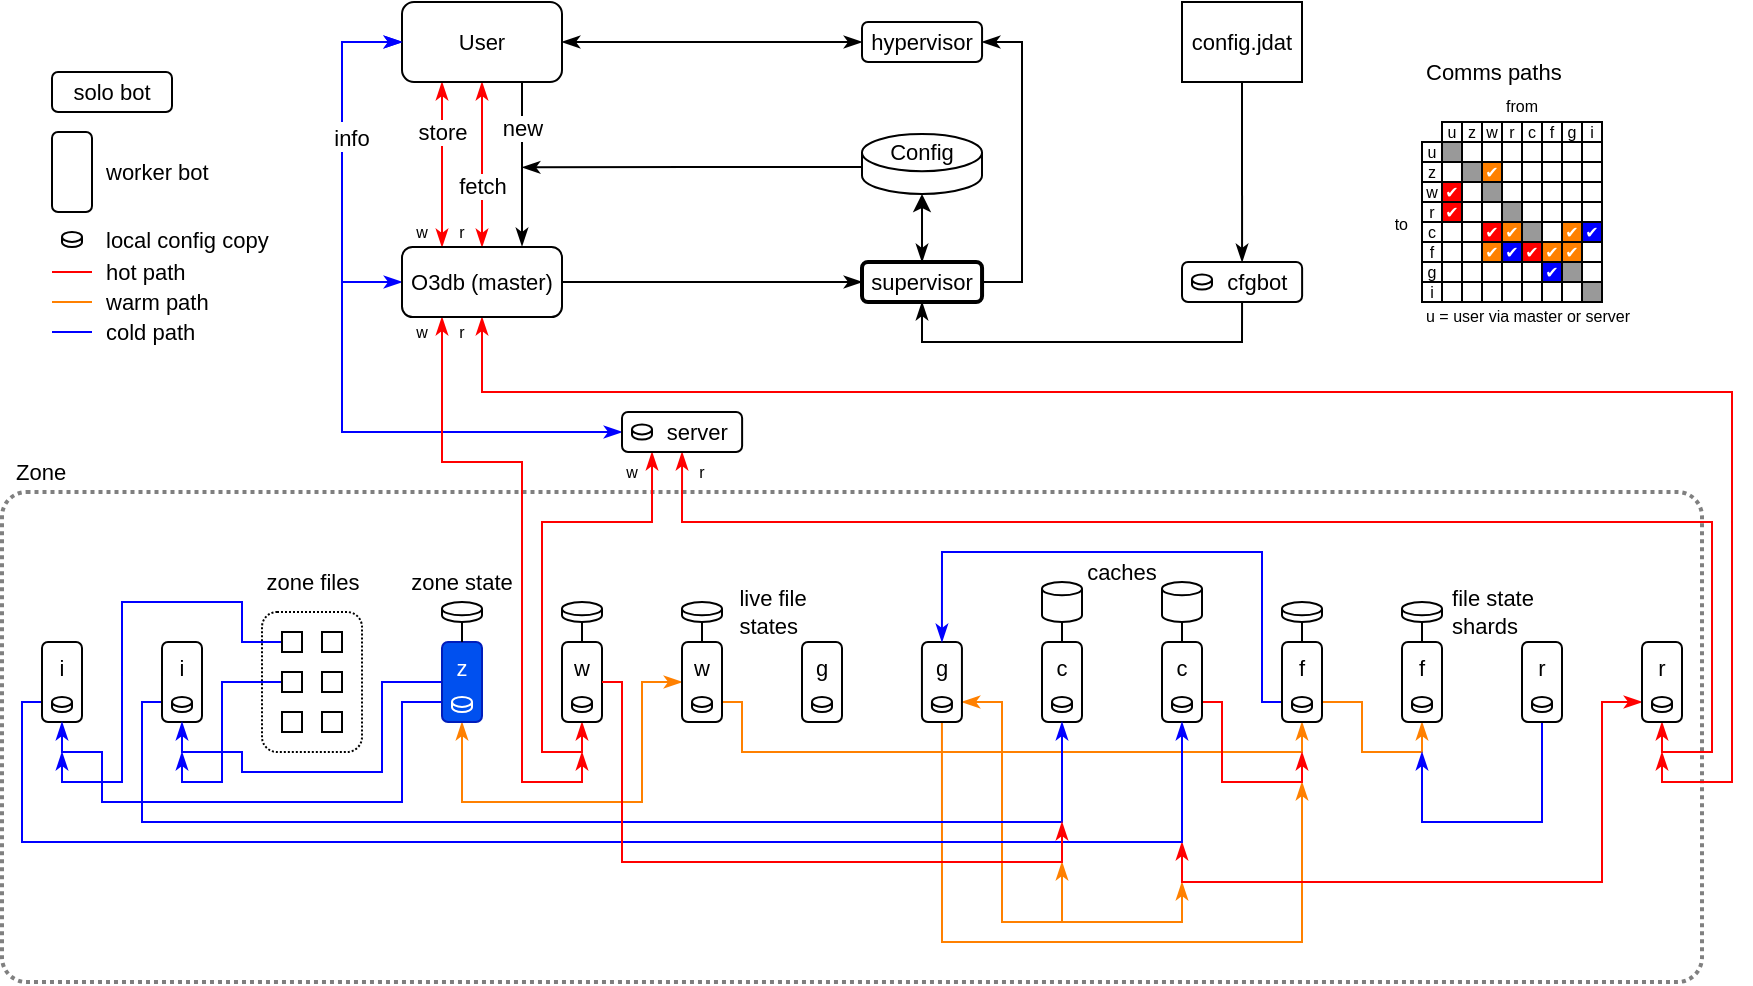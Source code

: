 <mxfile version="16.2.2" type="device"><diagram id="xYG3YpiPad4pRfIHEzZF" name="Page-1"><mxGraphModel dx="941" dy="506" grid="1" gridSize="5" guides="0" tooltips="1" connect="1" arrows="1" fold="1" page="1" pageScale="1" pageWidth="827" pageHeight="1169" math="0" shadow="0"><root><mxCell id="0"/><mxCell id="1" parent="0"/><mxCell id="kJ7oe-dfFm6ExJekkx6V-179" value="" style="rounded=1;whiteSpace=wrap;html=1;dashed=1;dashPattern=1 1;fontSize=11;strokeColor=#808080;strokeWidth=2;fillColor=none;arcSize=5;" parent="1" vertex="1"><mxGeometry x="50" y="525" width="850" height="245" as="geometry"/></mxCell><mxCell id="kJ7oe-dfFm6ExJekkx6V-112" value="" style="rounded=1;whiteSpace=wrap;html=1;fontSize=11;fillColor=none;dashed=1;dashPattern=1 1;strokeColor=#000000;" parent="1" vertex="1"><mxGeometry x="180" y="585" width="50" height="70" as="geometry"/></mxCell><mxCell id="-TolQ1WVUsDMDetgBgn5-4" style="edgeStyle=orthogonalEdgeStyle;rounded=0;orthogonalLoop=1;jettySize=auto;html=1;exitX=0.75;exitY=1;exitDx=0;exitDy=0;endArrow=classicThin;endFill=1;" parent="1" source="-TolQ1WVUsDMDetgBgn5-1" edge="1"><mxGeometry relative="1" as="geometry"><mxPoint x="310" y="402" as="targetPoint"/><Array as="points"><mxPoint x="310" y="380"/><mxPoint x="310" y="380"/></Array></mxGeometry></mxCell><mxCell id="kJ7oe-dfFm6ExJekkx6V-60" value="new" style="edgeLabel;html=1;align=center;verticalAlign=middle;resizable=0;points=[];" parent="-TolQ1WVUsDMDetgBgn5-4" vertex="1" connectable="0"><mxGeometry x="-0.658" y="1" relative="1" as="geometry"><mxPoint x="-1" y="9" as="offset"/></mxGeometry></mxCell><mxCell id="oQAho7XVw7bYnN0hcezR-1" style="edgeStyle=orthogonalEdgeStyle;rounded=0;orthogonalLoop=1;jettySize=auto;html=1;exitX=0.5;exitY=1;exitDx=0;exitDy=0;entryX=0.5;entryY=0;entryDx=0;entryDy=0;strokeWidth=1;strokeColor=#FF0000;startArrow=classicThin;startFill=1;endArrow=classicThin;endFill=1;" parent="1" source="-TolQ1WVUsDMDetgBgn5-1" target="QEHS_zwtwU3djVJaVra4-17" edge="1"><mxGeometry relative="1" as="geometry"/></mxCell><mxCell id="kJ7oe-dfFm6ExJekkx6V-59" value="fetch" style="edgeLabel;html=1;align=center;verticalAlign=middle;resizable=0;points=[];" parent="oQAho7XVw7bYnN0hcezR-1" vertex="1" connectable="0"><mxGeometry x="0.175" y="-1" relative="1" as="geometry"><mxPoint x="1" y="3" as="offset"/></mxGeometry></mxCell><mxCell id="oQAho7XVw7bYnN0hcezR-2" style="edgeStyle=orthogonalEdgeStyle;rounded=0;orthogonalLoop=1;jettySize=auto;html=1;exitX=0.25;exitY=1;exitDx=0;exitDy=0;entryX=0.25;entryY=0;entryDx=0;entryDy=0;strokeColor=#FF0000;strokeWidth=1;startArrow=classicThin;startFill=1;endArrow=classicThin;endFill=1;" parent="1" source="-TolQ1WVUsDMDetgBgn5-1" target="QEHS_zwtwU3djVJaVra4-17" edge="1"><mxGeometry relative="1" as="geometry"/></mxCell><mxCell id="kJ7oe-dfFm6ExJekkx6V-58" value="store" style="edgeLabel;html=1;align=center;verticalAlign=middle;resizable=0;points=[];" parent="oQAho7XVw7bYnN0hcezR-2" vertex="1" connectable="0"><mxGeometry x="-0.186" y="-1" relative="1" as="geometry"><mxPoint x="1" y="-9" as="offset"/></mxGeometry></mxCell><mxCell id="kJ7oe-dfFm6ExJekkx6V-140" style="edgeStyle=orthogonalEdgeStyle;rounded=0;orthogonalLoop=1;jettySize=auto;html=1;exitX=0;exitY=0.5;exitDx=0;exitDy=0;entryX=0;entryY=0.5;entryDx=0;entryDy=0;fontSize=11;startArrow=classicThin;startFill=1;endArrow=classicThin;endFill=1;strokeColor=#0000FF;strokeWidth=1;" parent="1" source="-TolQ1WVUsDMDetgBgn5-1" target="QEHS_zwtwU3djVJaVra4-17" edge="1"><mxGeometry relative="1" as="geometry"><Array as="points"><mxPoint x="220" y="300"/><mxPoint x="220" y="420"/></Array></mxGeometry></mxCell><mxCell id="-TolQ1WVUsDMDetgBgn5-1" value="&lt;font style=&quot;font-size: 11px&quot;&gt;User&lt;/font&gt;" style="rounded=1;whiteSpace=wrap;html=1;fontSize=11;" parent="1" vertex="1"><mxGeometry x="250" y="280" width="80" height="40" as="geometry"/></mxCell><mxCell id="oQAho7XVw7bYnN0hcezR-7" style="edgeStyle=orthogonalEdgeStyle;rounded=0;orthogonalLoop=1;jettySize=auto;html=1;exitX=0.5;exitY=1;exitDx=0;exitDy=0;entryX=0.5;entryY=1;entryDx=0;entryDy=0;strokeColor=#FF0000;strokeWidth=1;startArrow=classicThin;startFill=1;endArrow=classicThin;endFill=1;" parent="1" source="QEHS_zwtwU3djVJaVra4-127" target="kJ7oe-dfFm6ExJekkx6V-83" edge="1"><mxGeometry relative="1" as="geometry"><Array as="points"><mxPoint x="390" y="540"/><mxPoint x="905" y="540"/><mxPoint x="905" y="655"/><mxPoint x="880" y="655"/></Array><mxPoint x="390.03" y="515" as="sourcePoint"/></mxGeometry></mxCell><mxCell id="kJ7oe-dfFm6ExJekkx6V-138" style="edgeStyle=orthogonalEdgeStyle;rounded=0;orthogonalLoop=1;jettySize=auto;html=1;exitX=1;exitY=0.5;exitDx=0;exitDy=0;entryX=0;entryY=0.5;entryDx=0;entryDy=0;fontSize=11;startArrow=none;startFill=0;endArrow=classicThin;endFill=1;strokeColor=#000000;strokeWidth=1;" parent="1" source="QEHS_zwtwU3djVJaVra4-17" target="-TolQ1WVUsDMDetgBgn5-19" edge="1"><mxGeometry relative="1" as="geometry"/></mxCell><mxCell id="oQAho7XVw7bYnN0hcezR-5" style="edgeStyle=orthogonalEdgeStyle;rounded=0;orthogonalLoop=1;jettySize=auto;html=1;exitX=0.5;exitY=1;exitDx=0;exitDy=0;exitPerimeter=0;entryX=0.5;entryY=0;entryDx=0;entryDy=0;startArrow=classic;startFill=1;endArrow=classicThin;endFill=1;" parent="1" source="-TolQ1WVUsDMDetgBgn5-3" target="-TolQ1WVUsDMDetgBgn5-19" edge="1"><mxGeometry relative="1" as="geometry"/></mxCell><mxCell id="-TolQ1WVUsDMDetgBgn5-3" value="" style="shape=cylinder3;whiteSpace=wrap;html=1;boundedLbl=1;backgroundOutline=1;size=9.286;verticalAlign=bottom;" parent="1" vertex="1"><mxGeometry x="480" y="346" width="60" height="30" as="geometry"/></mxCell><mxCell id="QEHS_zwtwU3djVJaVra4-8" style="edgeStyle=orthogonalEdgeStyle;rounded=0;orthogonalLoop=1;jettySize=auto;html=1;exitX=1;exitY=0.5;exitDx=0;exitDy=0;entryX=1;entryY=0.5;entryDx=0;entryDy=0;startArrow=none;startFill=0;endArrow=classicThin;endFill=1;strokeColor=#000000;" parent="1" source="-TolQ1WVUsDMDetgBgn5-19" target="QEHS_zwtwU3djVJaVra4-7" edge="1"><mxGeometry relative="1" as="geometry"><Array as="points"><mxPoint x="560" y="420"/><mxPoint x="560" y="300"/></Array></mxGeometry></mxCell><mxCell id="-TolQ1WVUsDMDetgBgn5-19" value="supervisor" style="rounded=1;whiteSpace=wrap;html=1;fontSize=11;strokeWidth=2;fillColor=none;" parent="1" vertex="1"><mxGeometry x="480" y="410" width="60.03" height="20" as="geometry"/></mxCell><mxCell id="-TolQ1WVUsDMDetgBgn5-108" style="edgeStyle=orthogonalEdgeStyle;rounded=0;orthogonalLoop=1;jettySize=auto;html=1;exitX=0.5;exitY=1;exitDx=0;exitDy=0;fontSize=10;startArrow=none;startFill=0;endArrow=classicThin;endFill=1;entryX=0.5;entryY=1;entryDx=0;entryDy=0;" parent="1" source="-TolQ1WVUsDMDetgBgn5-23" target="-TolQ1WVUsDMDetgBgn5-19" edge="1"><mxGeometry relative="1" as="geometry"><Array as="points"><mxPoint x="670" y="450"/><mxPoint x="510" y="450"/></Array><mxPoint x="590" y="430" as="targetPoint"/></mxGeometry></mxCell><mxCell id="-TolQ1WVUsDMDetgBgn5-23" value="&amp;nbsp;&amp;nbsp;&amp;nbsp;&amp;nbsp; cfgbot" style="rounded=1;whiteSpace=wrap;html=1;fontSize=11;" parent="1" vertex="1"><mxGeometry x="640" y="410" width="60.06" height="20" as="geometry"/></mxCell><mxCell id="-TolQ1WVUsDMDetgBgn5-79" style="edgeStyle=orthogonalEdgeStyle;rounded=0;orthogonalLoop=1;jettySize=auto;html=1;exitX=0.5;exitY=1;exitDx=0;exitDy=0;entryX=0.5;entryY=0;entryDx=0;entryDy=0;fontSize=11;startArrow=none;startFill=0;endArrow=classicThin;endFill=1;" parent="1" source="-TolQ1WVUsDMDetgBgn5-24" target="-TolQ1WVUsDMDetgBgn5-23" edge="1"><mxGeometry relative="1" as="geometry"/></mxCell><mxCell id="-TolQ1WVUsDMDetgBgn5-24" value="&lt;font style=&quot;font-size: 11px&quot;&gt;config.jdat&lt;/font&gt;" style="rounded=0;whiteSpace=wrap;html=1;" parent="1" vertex="1"><mxGeometry x="640" y="280" width="60" height="40" as="geometry"/></mxCell><mxCell id="kJ7oe-dfFm6ExJekkx6V-64" style="edgeStyle=orthogonalEdgeStyle;rounded=0;orthogonalLoop=1;jettySize=auto;html=1;startArrow=none;startFill=0;endArrow=classicThin;endFill=1;strokeColor=#0000FF;strokeWidth=1;exitX=0;exitY=0.5;exitDx=0;exitDy=0;" parent="1" source="kJ7oe-dfFm6ExJekkx6V-100" edge="1"><mxGeometry relative="1" as="geometry"><mxPoint x="180" y="610" as="sourcePoint"/><Array as="points"><mxPoint x="170" y="600"/><mxPoint x="170" y="580"/><mxPoint x="110" y="580"/><mxPoint x="110" y="670"/><mxPoint x="80" y="670"/></Array><mxPoint x="80" y="655" as="targetPoint"/></mxGeometry></mxCell><mxCell id="QEHS_zwtwU3djVJaVra4-19" style="edgeStyle=orthogonalEdgeStyle;rounded=0;orthogonalLoop=1;jettySize=auto;html=1;exitX=0.5;exitY=1;exitDx=0;exitDy=0;entryX=0.25;entryY=1;entryDx=0;entryDy=0;fontSize=8;startArrow=classicThin;startFill=1;endArrow=classicThin;endFill=1;strokeColor=#FF0000;strokeWidth=1;" parent="1" source="-TolQ1WVUsDMDetgBgn5-29" target="QEHS_zwtwU3djVJaVra4-127" edge="1"><mxGeometry relative="1" as="geometry"><mxPoint x="375.015" y="515" as="targetPoint"/><Array as="points"><mxPoint x="340" y="655"/><mxPoint x="320" y="655"/><mxPoint x="320" y="540"/><mxPoint x="375" y="540"/></Array></mxGeometry></mxCell><mxCell id="-TolQ1WVUsDMDetgBgn5-29" value="&lt;div&gt;w&lt;/div&gt;&lt;div&gt;&lt;br&gt;&lt;/div&gt;" style="rounded=1;whiteSpace=wrap;html=1;fontSize=11;" parent="1" vertex="1"><mxGeometry x="330" y="600" width="20" height="40" as="geometry"/></mxCell><mxCell id="QEHS_zwtwU3djVJaVra4-1" style="edgeStyle=orthogonalEdgeStyle;rounded=0;orthogonalLoop=1;jettySize=auto;html=1;exitX=1;exitY=0.75;exitDx=0;exitDy=0;entryX=0.5;entryY=1;entryDx=0;entryDy=0;strokeColor=#FF8000;endArrow=classicThin;endFill=1;" parent="1" source="-TolQ1WVUsDMDetgBgn5-30" target="-TolQ1WVUsDMDetgBgn5-35" edge="1"><mxGeometry relative="1" as="geometry"><Array as="points"><mxPoint x="420" y="630"/><mxPoint x="420" y="655"/><mxPoint x="700" y="655"/></Array></mxGeometry></mxCell><mxCell id="QEHS_zwtwU3djVJaVra4-2" style="edgeStyle=orthogonalEdgeStyle;rounded=0;orthogonalLoop=1;jettySize=auto;html=1;exitX=0;exitY=0.5;exitDx=0;exitDy=0;entryX=0.5;entryY=1;entryDx=0;entryDy=0;strokeColor=#FF8000;startArrow=classicThin;startFill=1;endArrow=classicThin;endFill=1;" parent="1" source="-TolQ1WVUsDMDetgBgn5-30" target="QEHS_zwtwU3djVJaVra4-134" edge="1"><mxGeometry relative="1" as="geometry"><mxPoint x="280" y="630" as="targetPoint"/><Array as="points"><mxPoint x="370" y="620"/><mxPoint x="370" y="680"/><mxPoint x="280" y="680"/></Array></mxGeometry></mxCell><mxCell id="-TolQ1WVUsDMDetgBgn5-30" value="&lt;div&gt;w&lt;/div&gt;&lt;div&gt;&lt;br&gt;&lt;/div&gt;" style="rounded=1;whiteSpace=wrap;html=1;fontSize=11;" parent="1" vertex="1"><mxGeometry x="390" y="600" width="20" height="40" as="geometry"/></mxCell><mxCell id="UHhLzUdFJ9_HlRAzvGab-6" style="edgeStyle=orthogonalEdgeStyle;rounded=0;orthogonalLoop=1;jettySize=auto;html=1;startArrow=none;startFill=0;endArrow=classicThin;endFill=1;strokeColor=#FF8000;" edge="1" parent="1"><mxGeometry relative="1" as="geometry"><mxPoint x="640" y="720" as="targetPoint"/><mxPoint x="580" y="740" as="sourcePoint"/><Array as="points"><mxPoint x="580" y="740"/><mxPoint x="640" y="740"/></Array></mxGeometry></mxCell><mxCell id="-TolQ1WVUsDMDetgBgn5-31" value="&lt;div&gt;g&lt;/div&gt;&lt;div&gt;&lt;br&gt;&lt;/div&gt;" style="rounded=1;whiteSpace=wrap;html=1;fontSize=11;" parent="1" vertex="1"><mxGeometry x="450" y="600" width="20" height="40" as="geometry"/></mxCell><mxCell id="UHhLzUdFJ9_HlRAzvGab-4" style="edgeStyle=orthogonalEdgeStyle;rounded=0;orthogonalLoop=1;jettySize=auto;html=1;exitX=1;exitY=0.75;exitDx=0;exitDy=0;startArrow=classicThin;startFill=1;endArrow=classicThin;endFill=1;strokeColor=#FF8000;" edge="1" parent="1" source="-TolQ1WVUsDMDetgBgn5-32"><mxGeometry relative="1" as="geometry"><mxPoint x="580" y="710" as="targetPoint"/><Array as="points"><mxPoint x="550" y="630"/><mxPoint x="550" y="740"/><mxPoint x="580" y="740"/></Array></mxGeometry></mxCell><mxCell id="UHhLzUdFJ9_HlRAzvGab-8" style="edgeStyle=orthogonalEdgeStyle;rounded=0;orthogonalLoop=1;jettySize=auto;html=1;exitX=0.5;exitY=1;exitDx=0;exitDy=0;startArrow=none;startFill=0;endArrow=classicThin;endFill=1;strokeColor=#FF8000;" edge="1" parent="1" source="-TolQ1WVUsDMDetgBgn5-32"><mxGeometry relative="1" as="geometry"><mxPoint x="700" y="670" as="targetPoint"/><Array as="points"><mxPoint x="520" y="750"/><mxPoint x="700" y="750"/></Array></mxGeometry></mxCell><mxCell id="-TolQ1WVUsDMDetgBgn5-32" value="&lt;div&gt;g&lt;/div&gt;&lt;div&gt;&lt;br&gt;&lt;/div&gt;" style="rounded=1;whiteSpace=wrap;html=1;fontSize=11;" parent="1" vertex="1"><mxGeometry x="509.97" y="600" width="20" height="40" as="geometry"/></mxCell><mxCell id="kJ7oe-dfFm6ExJekkx6V-7" style="edgeStyle=orthogonalEdgeStyle;rounded=0;orthogonalLoop=1;jettySize=auto;html=1;exitX=0.5;exitY=0;exitDx=0;exitDy=0;entryX=0.5;entryY=1;entryDx=0;entryDy=0;entryPerimeter=0;startArrow=none;startFill=0;endArrow=none;endFill=0;" parent="1" source="-TolQ1WVUsDMDetgBgn5-33" target="oQAho7XVw7bYnN0hcezR-23" edge="1"><mxGeometry relative="1" as="geometry"/></mxCell><mxCell id="-TolQ1WVUsDMDetgBgn5-33" value="&lt;div&gt;c&lt;/div&gt;&lt;div&gt;&lt;br&gt;&lt;/div&gt;" style="rounded=1;whiteSpace=wrap;html=1;fontSize=11;" parent="1" vertex="1"><mxGeometry x="570" y="600" width="20" height="40" as="geometry"/></mxCell><mxCell id="QEHS_zwtwU3djVJaVra4-10" style="edgeStyle=orthogonalEdgeStyle;rounded=0;orthogonalLoop=1;jettySize=auto;html=1;exitX=1;exitY=0.75;exitDx=0;exitDy=0;startArrow=none;startFill=0;endArrow=classicThin;endFill=1;strokeColor=#FF0000;strokeWidth=1;" parent="1" source="-TolQ1WVUsDMDetgBgn5-34" edge="1"><mxGeometry relative="1" as="geometry"><mxPoint x="700" y="655" as="targetPoint"/><Array as="points"><mxPoint x="660" y="630"/><mxPoint x="660" y="670"/><mxPoint x="700" y="670"/></Array></mxGeometry></mxCell><mxCell id="-TolQ1WVUsDMDetgBgn5-34" value="&lt;div&gt;c&lt;/div&gt;&lt;div&gt;&lt;br&gt;&lt;/div&gt;" style="rounded=1;whiteSpace=wrap;html=1;fontSize=11;" parent="1" vertex="1"><mxGeometry x="630" y="600" width="20" height="40" as="geometry"/></mxCell><mxCell id="kJ7oe-dfFm6ExJekkx6V-66" style="edgeStyle=orthogonalEdgeStyle;rounded=0;orthogonalLoop=1;jettySize=auto;html=1;startArrow=classicThin;startFill=1;endArrow=classicThin;endFill=1;strokeColor=#FF0000;strokeWidth=1;exitX=0;exitY=0.75;exitDx=0;exitDy=0;" parent="1" source="kJ7oe-dfFm6ExJekkx6V-83" edge="1"><mxGeometry relative="1" as="geometry"><mxPoint x="640" y="700" as="targetPoint"/><mxPoint x="810.03" y="630" as="sourcePoint"/><Array as="points"><mxPoint x="850" y="630"/><mxPoint x="850" y="720"/><mxPoint x="640" y="720"/></Array></mxGeometry></mxCell><mxCell id="QEHS_zwtwU3djVJaVra4-5" style="edgeStyle=orthogonalEdgeStyle;rounded=0;orthogonalLoop=1;jettySize=auto;html=1;exitX=1;exitY=0.75;exitDx=0;exitDy=0;entryX=0.5;entryY=1;entryDx=0;entryDy=0;startArrow=none;startFill=0;endArrow=classicThin;endFill=1;strokeColor=#FF8000;" parent="1" source="-TolQ1WVUsDMDetgBgn5-35" target="-TolQ1WVUsDMDetgBgn5-36" edge="1"><mxGeometry relative="1" as="geometry"><Array as="points"><mxPoint x="730" y="630"/><mxPoint x="730" y="655"/><mxPoint x="760" y="655"/></Array></mxGeometry></mxCell><mxCell id="QEHS_zwtwU3djVJaVra4-11" style="edgeStyle=orthogonalEdgeStyle;rounded=0;orthogonalLoop=1;jettySize=auto;html=1;exitX=0;exitY=0.75;exitDx=0;exitDy=0;entryX=0.5;entryY=0;entryDx=0;entryDy=0;startArrow=none;startFill=0;endArrow=classicThin;endFill=1;strokeColor=#0000FF;strokeWidth=1;" parent="1" source="-TolQ1WVUsDMDetgBgn5-35" target="-TolQ1WVUsDMDetgBgn5-32" edge="1"><mxGeometry relative="1" as="geometry"><Array as="points"><mxPoint x="680" y="630"/><mxPoint x="680" y="555"/><mxPoint x="520" y="555"/></Array></mxGeometry></mxCell><mxCell id="-TolQ1WVUsDMDetgBgn5-35" value="&lt;div&gt;f&lt;/div&gt;&lt;div&gt;&lt;br&gt;&lt;/div&gt;" style="rounded=1;whiteSpace=wrap;html=1;fontSize=11;" parent="1" vertex="1"><mxGeometry x="690" y="600" width="20" height="40" as="geometry"/></mxCell><mxCell id="-TolQ1WVUsDMDetgBgn5-36" value="&lt;div&gt;f&lt;/div&gt;&lt;div&gt;&lt;br&gt;&lt;/div&gt;" style="rounded=1;whiteSpace=wrap;html=1;fontSize=11;" parent="1" vertex="1"><mxGeometry x="750" y="600" width="20" height="40" as="geometry"/></mxCell><mxCell id="kJ7oe-dfFm6ExJekkx6V-65" style="edgeStyle=orthogonalEdgeStyle;rounded=0;orthogonalLoop=1;jettySize=auto;html=1;exitX=0;exitY=0.75;exitDx=0;exitDy=0;startArrow=none;startFill=0;endArrow=classicThin;endFill=1;strokeColor=#0000FF;strokeWidth=1;entryX=0.5;entryY=1;entryDx=0;entryDy=0;" parent="1" source="-TolQ1WVUsDMDetgBgn5-64" target="-TolQ1WVUsDMDetgBgn5-34" edge="1"><mxGeometry relative="1" as="geometry"><mxPoint x="580" y="660" as="targetPoint"/><Array as="points"><mxPoint x="60" y="630"/><mxPoint x="60" y="700"/><mxPoint x="640" y="700"/></Array></mxGeometry></mxCell><mxCell id="-TolQ1WVUsDMDetgBgn5-64" value="&lt;div&gt;i&lt;/div&gt;&lt;div&gt;&lt;br&gt;&lt;/div&gt;" style="rounded=1;whiteSpace=wrap;html=1;fontSize=11;" parent="1" vertex="1"><mxGeometry x="70" y="600" width="20" height="40" as="geometry"/></mxCell><mxCell id="-TolQ1WVUsDMDetgBgn5-72" style="edgeStyle=orthogonalEdgeStyle;rounded=0;orthogonalLoop=1;jettySize=auto;html=1;fontSize=11;startArrow=classicThin;startFill=1;endArrow=none;endFill=0;strokeColor=#0000FF;entryX=0;entryY=0.5;entryDx=0;entryDy=0;" parent="1" target="kJ7oe-dfFm6ExJekkx6V-103" edge="1"><mxGeometry relative="1" as="geometry"><mxPoint x="180" y="630" as="targetPoint"/><Array as="points"><mxPoint x="140" y="670"/><mxPoint x="160" y="670"/><mxPoint x="160" y="620"/></Array><mxPoint x="140" y="655" as="sourcePoint"/></mxGeometry></mxCell><mxCell id="-TolQ1WVUsDMDetgBgn5-73" style="edgeStyle=orthogonalEdgeStyle;rounded=0;orthogonalLoop=1;jettySize=auto;html=1;exitX=0;exitY=0.75;exitDx=0;exitDy=0;fontSize=11;startArrow=none;startFill=0;endArrow=classicThin;endFill=1;strokeColor=#0000FF;entryX=0.5;entryY=1;entryDx=0;entryDy=0;" parent="1" source="-TolQ1WVUsDMDetgBgn5-65" target="-TolQ1WVUsDMDetgBgn5-33" edge="1"><mxGeometry relative="1" as="geometry"><Array as="points"><mxPoint x="120" y="630"/><mxPoint x="120" y="690"/><mxPoint x="580" y="690"/></Array><mxPoint x="540" y="660" as="targetPoint"/></mxGeometry></mxCell><mxCell id="-TolQ1WVUsDMDetgBgn5-65" value="&lt;div&gt;i&lt;/div&gt;&lt;div&gt;&lt;br&gt;&lt;/div&gt;" style="rounded=1;whiteSpace=wrap;html=1;fontSize=11;" parent="1" vertex="1"><mxGeometry x="130" y="600" width="20" height="40" as="geometry"/></mxCell><mxCell id="-TolQ1WVUsDMDetgBgn5-74" value="&lt;div&gt;zone files&lt;br&gt;&lt;/div&gt;" style="text;html=1;align=center;verticalAlign=middle;resizable=0;points=[];autosize=1;strokeColor=none;fillColor=none;fontSize=11;" parent="1" vertex="1"><mxGeometry x="175" y="560" width="60" height="20" as="geometry"/></mxCell><mxCell id="-TolQ1WVUsDMDetgBgn5-80" value="" style="shape=image;html=1;verticalAlign=top;verticalLabelPosition=bottom;labelBackgroundColor=#ffffff;imageAspect=0;aspect=fixed;image=https://cdn1.iconfinder.com/data/icons/hawcons/32/699369-icon-22-eye-128.png;fontSize=11;" parent="1" vertex="1"><mxGeometry x="672" y="360" width="28" height="28" as="geometry"/></mxCell><mxCell id="oQAho7XVw7bYnN0hcezR-23" value="" style="shape=cylinder3;whiteSpace=wrap;html=1;boundedLbl=1;backgroundOutline=1;size=3.333;fillColor=none;" parent="1" vertex="1"><mxGeometry x="570" y="570" width="20" height="20" as="geometry"/></mxCell><mxCell id="kJ7oe-dfFm6ExJekkx6V-9" style="edgeStyle=orthogonalEdgeStyle;rounded=0;orthogonalLoop=1;jettySize=auto;html=1;exitX=0.5;exitY=1;exitDx=0;exitDy=0;exitPerimeter=0;entryX=0.5;entryY=0;entryDx=0;entryDy=0;startArrow=none;startFill=0;endArrow=none;endFill=0;" parent="1" source="oQAho7XVw7bYnN0hcezR-24" target="-TolQ1WVUsDMDetgBgn5-34" edge="1"><mxGeometry relative="1" as="geometry"/></mxCell><mxCell id="oQAho7XVw7bYnN0hcezR-24" value="" style="shape=cylinder3;whiteSpace=wrap;html=1;boundedLbl=1;backgroundOutline=1;size=3.333;fillColor=none;" parent="1" vertex="1"><mxGeometry x="630" y="570" width="20" height="20" as="geometry"/></mxCell><mxCell id="kJ7oe-dfFm6ExJekkx6V-62" style="edgeStyle=orthogonalEdgeStyle;rounded=0;orthogonalLoop=1;jettySize=auto;html=1;exitX=1;exitY=0.5;exitDx=0;exitDy=0;startArrow=none;startFill=0;endArrow=classicThin;endFill=1;strokeColor=#FF0000;strokeWidth=1;" parent="1" source="-TolQ1WVUsDMDetgBgn5-29" edge="1"><mxGeometry relative="1" as="geometry"><mxPoint x="580" y="690" as="targetPoint"/><Array as="points"><mxPoint x="360" y="620"/><mxPoint x="360" y="710"/><mxPoint x="580" y="710"/></Array></mxGeometry></mxCell><mxCell id="kJ7oe-dfFm6ExJekkx6V-76" value="&lt;div&gt;file state&lt;/div&gt;&lt;div align=&quot;left&quot;&gt;shards&lt;/div&gt;" style="text;html=1;align=center;verticalAlign=middle;resizable=0;points=[];autosize=1;strokeColor=none;fillColor=none;fontSize=11;" parent="1" vertex="1"><mxGeometry x="765" y="570" width="60" height="30" as="geometry"/></mxCell><mxCell id="kJ7oe-dfFm6ExJekkx6V-79" value="caches" style="text;html=1;strokeColor=none;fillColor=default;align=center;verticalAlign=middle;whiteSpace=wrap;rounded=0;fontSize=11;" parent="1" vertex="1"><mxGeometry x="590" y="560" width="40" height="10" as="geometry"/></mxCell><mxCell id="kJ7oe-dfFm6ExJekkx6V-81" value="&lt;div&gt;zone state&lt;br&gt;&lt;/div&gt;" style="text;html=1;strokeColor=none;fillColor=none;align=center;verticalAlign=middle;whiteSpace=wrap;rounded=0;fontSize=11;" parent="1" vertex="1"><mxGeometry x="250" y="557.5" width="60" height="25" as="geometry"/></mxCell><mxCell id="AZfpgSbbfjyyc516u7RX-2" style="edgeStyle=orthogonalEdgeStyle;rounded=0;orthogonalLoop=1;jettySize=auto;html=1;exitX=0.5;exitY=1;exitDx=0;exitDy=0;endArrow=classicThin;endFill=1;strokeColor=#0000FF;" parent="1" source="kJ7oe-dfFm6ExJekkx6V-82" edge="1"><mxGeometry relative="1" as="geometry"><mxPoint x="760" y="655" as="targetPoint"/><Array as="points"><mxPoint x="820" y="690"/><mxPoint x="760" y="690"/></Array></mxGeometry></mxCell><mxCell id="kJ7oe-dfFm6ExJekkx6V-82" value="&lt;div&gt;r&lt;/div&gt;&lt;div&gt;&lt;br&gt;&lt;/div&gt;" style="rounded=1;whiteSpace=wrap;html=1;fontSize=11;" parent="1" vertex="1"><mxGeometry x="810" y="600" width="20" height="40" as="geometry"/></mxCell><mxCell id="kJ7oe-dfFm6ExJekkx6V-83" value="&lt;div&gt;r&lt;/div&gt;&lt;div&gt;&lt;br&gt;&lt;/div&gt;" style="rounded=1;whiteSpace=wrap;html=1;fontSize=11;" parent="1" vertex="1"><mxGeometry x="870" y="600" width="20" height="40" as="geometry"/></mxCell><mxCell id="kJ7oe-dfFm6ExJekkx6V-99" style="edgeStyle=orthogonalEdgeStyle;rounded=0;orthogonalLoop=1;jettySize=auto;html=1;exitX=0.5;exitY=1;exitDx=0;exitDy=0;exitPerimeter=0;entryX=0.5;entryY=0;entryDx=0;entryDy=0;fontSize=11;startArrow=none;startFill=0;endArrow=none;endFill=0;strokeColor=#000000;strokeWidth=1;" parent="1" source="kJ7oe-dfFm6ExJekkx6V-84" target="-TolQ1WVUsDMDetgBgn5-35" edge="1"><mxGeometry relative="1" as="geometry"/></mxCell><mxCell id="kJ7oe-dfFm6ExJekkx6V-84" value="" style="shape=cylinder3;whiteSpace=wrap;html=1;boundedLbl=1;backgroundOutline=1;size=3.333;fillColor=none;" parent="1" vertex="1"><mxGeometry x="690" y="580" width="20" height="10" as="geometry"/></mxCell><mxCell id="kJ7oe-dfFm6ExJekkx6V-98" style="edgeStyle=orthogonalEdgeStyle;rounded=0;orthogonalLoop=1;jettySize=auto;html=1;exitX=0.5;exitY=1;exitDx=0;exitDy=0;exitPerimeter=0;entryX=0.5;entryY=0;entryDx=0;entryDy=0;fontSize=11;startArrow=none;startFill=0;endArrow=none;endFill=0;strokeColor=#000000;strokeWidth=1;" parent="1" source="kJ7oe-dfFm6ExJekkx6V-85" target="-TolQ1WVUsDMDetgBgn5-36" edge="1"><mxGeometry relative="1" as="geometry"/></mxCell><mxCell id="kJ7oe-dfFm6ExJekkx6V-85" value="" style="shape=cylinder3;whiteSpace=wrap;html=1;boundedLbl=1;backgroundOutline=1;size=3.333;fillColor=none;" parent="1" vertex="1"><mxGeometry x="750" y="580" width="20" height="10" as="geometry"/></mxCell><mxCell id="kJ7oe-dfFm6ExJekkx6V-95" style="edgeStyle=orthogonalEdgeStyle;rounded=0;orthogonalLoop=1;jettySize=auto;html=1;exitX=0.5;exitY=1;exitDx=0;exitDy=0;exitPerimeter=0;entryX=0.5;entryY=0;entryDx=0;entryDy=0;fontSize=11;startArrow=none;startFill=0;endArrow=none;endFill=0;strokeColor=#000000;strokeWidth=1;" parent="1" source="kJ7oe-dfFm6ExJekkx6V-88" target="-TolQ1WVUsDMDetgBgn5-29" edge="1"><mxGeometry relative="1" as="geometry"/></mxCell><mxCell id="kJ7oe-dfFm6ExJekkx6V-88" value="" style="shape=cylinder3;whiteSpace=wrap;html=1;boundedLbl=1;backgroundOutline=1;size=3.333;fillColor=none;" parent="1" vertex="1"><mxGeometry x="330" y="580" width="20" height="10" as="geometry"/></mxCell><mxCell id="kJ7oe-dfFm6ExJekkx6V-96" style="edgeStyle=orthogonalEdgeStyle;rounded=0;orthogonalLoop=1;jettySize=auto;html=1;exitX=0.5;exitY=1;exitDx=0;exitDy=0;exitPerimeter=0;entryX=0.5;entryY=0;entryDx=0;entryDy=0;fontSize=11;startArrow=none;startFill=0;endArrow=none;endFill=0;strokeColor=#000000;strokeWidth=1;" parent="1" source="kJ7oe-dfFm6ExJekkx6V-89" target="-TolQ1WVUsDMDetgBgn5-30" edge="1"><mxGeometry relative="1" as="geometry"/></mxCell><mxCell id="kJ7oe-dfFm6ExJekkx6V-89" value="" style="shape=cylinder3;whiteSpace=wrap;html=1;boundedLbl=1;backgroundOutline=1;size=3.333;fillColor=none;" parent="1" vertex="1"><mxGeometry x="390" y="580" width="20" height="10" as="geometry"/></mxCell><mxCell id="kJ7oe-dfFm6ExJekkx6V-93" value="&lt;div&gt;live file&lt;/div&gt;&lt;div align=&quot;left&quot;&gt;states&lt;/div&gt;" style="text;html=1;align=center;verticalAlign=middle;resizable=0;points=[];autosize=1;strokeColor=none;fillColor=none;fontSize=11;" parent="1" vertex="1"><mxGeometry x="410" y="570" width="50" height="30" as="geometry"/></mxCell><mxCell id="kJ7oe-dfFm6ExJekkx6V-100" value="" style="rounded=0;whiteSpace=wrap;html=1;fontSize=11;fillColor=default;" parent="1" vertex="1"><mxGeometry x="190" y="595" width="10" height="10" as="geometry"/></mxCell><mxCell id="kJ7oe-dfFm6ExJekkx6V-101" value="" style="rounded=0;whiteSpace=wrap;html=1;fontSize=11;fillColor=default;" parent="1" vertex="1"><mxGeometry x="210" y="595" width="10" height="10" as="geometry"/></mxCell><mxCell id="kJ7oe-dfFm6ExJekkx6V-103" value="" style="rounded=0;whiteSpace=wrap;html=1;fontSize=11;fillColor=default;" parent="1" vertex="1"><mxGeometry x="190" y="615" width="10" height="10" as="geometry"/></mxCell><mxCell id="kJ7oe-dfFm6ExJekkx6V-104" value="" style="rounded=0;whiteSpace=wrap;html=1;fontSize=11;fillColor=default;" parent="1" vertex="1"><mxGeometry x="210" y="615" width="10" height="10" as="geometry"/></mxCell><mxCell id="kJ7oe-dfFm6ExJekkx6V-106" value="" style="rounded=0;whiteSpace=wrap;html=1;fontSize=11;fillColor=default;" parent="1" vertex="1"><mxGeometry x="190" y="635" width="10" height="10" as="geometry"/></mxCell><mxCell id="kJ7oe-dfFm6ExJekkx6V-107" value="" style="rounded=0;whiteSpace=wrap;html=1;fontSize=11;fillColor=default;" parent="1" vertex="1"><mxGeometry x="210" y="635" width="10" height="10" as="geometry"/></mxCell><mxCell id="kJ7oe-dfFm6ExJekkx6V-129" value="" style="rounded=1;whiteSpace=wrap;html=1;fontSize=11;" parent="1" vertex="1"><mxGeometry x="75" y="345" width="20" height="40" as="geometry"/></mxCell><mxCell id="kJ7oe-dfFm6ExJekkx6V-131" value="worker bot" style="text;html=1;strokeColor=none;fillColor=none;align=left;verticalAlign=middle;whiteSpace=wrap;rounded=0;fontSize=11;" parent="1" vertex="1"><mxGeometry x="100" y="355" width="60" height="20" as="geometry"/></mxCell><mxCell id="kJ7oe-dfFm6ExJekkx6V-139" value="solo bot" style="rounded=1;whiteSpace=wrap;html=1;fontSize=11;" parent="1" vertex="1"><mxGeometry x="75" y="315" width="60" height="20" as="geometry"/></mxCell><mxCell id="kJ7oe-dfFm6ExJekkx6V-155" value="" style="shape=cylinder3;whiteSpace=wrap;html=1;boundedLbl=1;backgroundOutline=1;size=2.483;fillColor=none;" parent="1" vertex="1"><mxGeometry x="135" y="627.5" width="10" height="7.5" as="geometry"/></mxCell><mxCell id="kJ7oe-dfFm6ExJekkx6V-156" value="" style="shape=cylinder3;whiteSpace=wrap;html=1;boundedLbl=1;backgroundOutline=1;size=2.483;fillColor=none;" parent="1" vertex="1"><mxGeometry x="75" y="627.5" width="10" height="7.5" as="geometry"/></mxCell><mxCell id="kJ7oe-dfFm6ExJekkx6V-158" value="" style="shape=cylinder3;whiteSpace=wrap;html=1;boundedLbl=1;backgroundOutline=1;size=2.483;fillColor=none;" parent="1" vertex="1"><mxGeometry x="645" y="416.25" width="10" height="7.5" as="geometry"/></mxCell><mxCell id="kJ7oe-dfFm6ExJekkx6V-159" value="" style="shape=cylinder3;whiteSpace=wrap;html=1;boundedLbl=1;backgroundOutline=1;size=2.483;fillColor=none;" parent="1" vertex="1"><mxGeometry x="335" y="627.5" width="10" height="7.5" as="geometry"/></mxCell><mxCell id="kJ7oe-dfFm6ExJekkx6V-160" value="" style="shape=cylinder3;whiteSpace=wrap;html=1;boundedLbl=1;backgroundOutline=1;size=2.483;fillColor=none;" parent="1" vertex="1"><mxGeometry x="395" y="627.5" width="10" height="7.5" as="geometry"/></mxCell><mxCell id="kJ7oe-dfFm6ExJekkx6V-161" value="" style="shape=cylinder3;whiteSpace=wrap;html=1;boundedLbl=1;backgroundOutline=1;size=2.483;fillColor=none;" parent="1" vertex="1"><mxGeometry x="455" y="627.5" width="10" height="7.5" as="geometry"/></mxCell><mxCell id="kJ7oe-dfFm6ExJekkx6V-162" value="" style="shape=cylinder3;whiteSpace=wrap;html=1;boundedLbl=1;backgroundOutline=1;size=2.483;fillColor=none;" parent="1" vertex="1"><mxGeometry x="514.97" y="627.5" width="10" height="7.5" as="geometry"/></mxCell><mxCell id="kJ7oe-dfFm6ExJekkx6V-163" value="" style="shape=cylinder3;whiteSpace=wrap;html=1;boundedLbl=1;backgroundOutline=1;size=2.483;fillColor=none;" parent="1" vertex="1"><mxGeometry x="575" y="627.5" width="10" height="7.5" as="geometry"/></mxCell><mxCell id="kJ7oe-dfFm6ExJekkx6V-164" value="" style="shape=cylinder3;whiteSpace=wrap;html=1;boundedLbl=1;backgroundOutline=1;size=2.483;fillColor=none;" parent="1" vertex="1"><mxGeometry x="635" y="627.5" width="10" height="7.5" as="geometry"/></mxCell><mxCell id="kJ7oe-dfFm6ExJekkx6V-165" value="" style="shape=cylinder3;whiteSpace=wrap;html=1;boundedLbl=1;backgroundOutline=1;size=2.483;fillColor=none;" parent="1" vertex="1"><mxGeometry x="695" y="627.5" width="10" height="7.5" as="geometry"/></mxCell><mxCell id="kJ7oe-dfFm6ExJekkx6V-166" value="" style="shape=cylinder3;whiteSpace=wrap;html=1;boundedLbl=1;backgroundOutline=1;size=2.483;fillColor=none;" parent="1" vertex="1"><mxGeometry x="755" y="627.5" width="10" height="7.5" as="geometry"/></mxCell><mxCell id="kJ7oe-dfFm6ExJekkx6V-167" value="" style="shape=cylinder3;whiteSpace=wrap;html=1;boundedLbl=1;backgroundOutline=1;size=2.483;fillColor=none;" parent="1" vertex="1"><mxGeometry x="815" y="627.5" width="10" height="7.5" as="geometry"/></mxCell><mxCell id="kJ7oe-dfFm6ExJekkx6V-168" value="" style="shape=cylinder3;whiteSpace=wrap;html=1;boundedLbl=1;backgroundOutline=1;size=2.483;fillColor=none;" parent="1" vertex="1"><mxGeometry x="875" y="627.5" width="10" height="7.5" as="geometry"/></mxCell><mxCell id="kJ7oe-dfFm6ExJekkx6V-169" value="" style="shape=cylinder3;whiteSpace=wrap;html=1;boundedLbl=1;backgroundOutline=1;size=2.483;fillColor=none;" parent="1" vertex="1"><mxGeometry x="80" y="395" width="10" height="7.5" as="geometry"/></mxCell><mxCell id="kJ7oe-dfFm6ExJekkx6V-175" value="local config copy" style="text;html=1;strokeColor=none;fillColor=none;align=left;verticalAlign=middle;whiteSpace=wrap;rounded=0;fontSize=11;" parent="1" vertex="1"><mxGeometry x="100" y="388.75" width="92.5" height="20" as="geometry"/></mxCell><mxCell id="QEHS_zwtwU3djVJaVra4-20" style="edgeStyle=orthogonalEdgeStyle;rounded=0;orthogonalLoop=1;jettySize=auto;html=1;exitX=0;exitY=0.75;exitDx=0;exitDy=0;fontSize=8;startArrow=none;startFill=0;endArrow=classicThin;endFill=1;strokeColor=#000000;strokeWidth=1;" parent="1" source="kJ7oe-dfFm6ExJekkx6V-178" edge="1"><mxGeometry relative="1" as="geometry"><mxPoint x="310" y="362.667" as="targetPoint"/></mxGeometry></mxCell><mxCell id="kJ7oe-dfFm6ExJekkx6V-178" value="Config" style="text;html=1;strokeColor=none;fillColor=none;align=center;verticalAlign=middle;whiteSpace=wrap;rounded=0;dashed=1;dashPattern=1 1;fontSize=11;" parent="1" vertex="1"><mxGeometry x="480.03" y="340" width="60" height="30" as="geometry"/></mxCell><mxCell id="kJ7oe-dfFm6ExJekkx6V-180" value="&lt;div align=&quot;left&quot;&gt;Zone&lt;/div&gt;" style="text;html=1;strokeColor=none;fillColor=none;align=left;verticalAlign=middle;whiteSpace=wrap;rounded=0;dashed=1;dashPattern=1 1;fontSize=11;" parent="1" vertex="1"><mxGeometry x="55" y="505" width="60" height="20" as="geometry"/></mxCell><mxCell id="QEHS_zwtwU3djVJaVra4-9" style="edgeStyle=orthogonalEdgeStyle;rounded=0;orthogonalLoop=1;jettySize=auto;html=1;exitX=0;exitY=0.5;exitDx=0;exitDy=0;entryX=1;entryY=0.5;entryDx=0;entryDy=0;startArrow=classicThin;startFill=1;endArrow=classicThin;endFill=1;strokeColor=#000000;" parent="1" source="QEHS_zwtwU3djVJaVra4-7" target="-TolQ1WVUsDMDetgBgn5-1" edge="1"><mxGeometry relative="1" as="geometry"/></mxCell><mxCell id="QEHS_zwtwU3djVJaVra4-7" value="hypervisor" style="rounded=1;whiteSpace=wrap;html=1;fontSize=11;strokeWidth=1;fillColor=none;" parent="1" vertex="1"><mxGeometry x="480" y="290" width="60.03" height="20" as="geometry"/></mxCell><mxCell id="QEHS_zwtwU3djVJaVra4-12" value="z" style="rounded=0;whiteSpace=wrap;html=1;strokeColor=#000000;strokeWidth=1;fillColor=none;fontSize=8;" parent="1" vertex="1"><mxGeometry x="780" y="340" width="10" height="10" as="geometry"/></mxCell><mxCell id="QEHS_zwtwU3djVJaVra4-13" value="w" style="rounded=0;whiteSpace=wrap;html=1;strokeColor=#000000;strokeWidth=1;fillColor=none;fontSize=8;" parent="1" vertex="1"><mxGeometry x="790" y="340" width="10" height="10" as="geometry"/></mxCell><mxCell id="QEHS_zwtwU3djVJaVra4-14" value="r" style="rounded=0;whiteSpace=wrap;html=1;strokeColor=#000000;strokeWidth=1;fillColor=none;fontSize=8;" parent="1" vertex="1"><mxGeometry x="800" y="340" width="10" height="10" as="geometry"/></mxCell><mxCell id="QEHS_zwtwU3djVJaVra4-15" value="c" style="rounded=0;whiteSpace=wrap;html=1;strokeColor=#000000;strokeWidth=1;fillColor=none;fontSize=8;" parent="1" vertex="1"><mxGeometry x="810" y="340" width="10" height="10" as="geometry"/></mxCell><mxCell id="QEHS_zwtwU3djVJaVra4-133" style="edgeStyle=orthogonalEdgeStyle;rounded=0;orthogonalLoop=1;jettySize=auto;html=1;exitX=0;exitY=0.5;exitDx=0;exitDy=0;entryX=0;entryY=0.5;entryDx=0;entryDy=0;fontSize=8;startArrow=classicThin;startFill=1;endArrow=classicThin;endFill=1;strokeColor=#0000FF;strokeWidth=1;elbow=vertical;" parent="1" source="-TolQ1WVUsDMDetgBgn5-1" target="QEHS_zwtwU3djVJaVra4-127" edge="1"><mxGeometry relative="1" as="geometry"><Array as="points"><mxPoint x="220" y="300"/><mxPoint x="220" y="495"/></Array></mxGeometry></mxCell><mxCell id="QEHS_zwtwU3djVJaVra4-181" style="edgeStyle=orthogonalEdgeStyle;rounded=0;orthogonalLoop=1;jettySize=auto;elbow=vertical;html=1;exitX=0.25;exitY=1;exitDx=0;exitDy=0;fontSize=8;fontColor=#000000;startArrow=classicThin;startFill=1;endArrow=classicThin;endFill=1;strokeColor=#FF0000;strokeWidth=1;" parent="1" source="QEHS_zwtwU3djVJaVra4-17" edge="1"><mxGeometry relative="1" as="geometry"><mxPoint x="340" y="655" as="targetPoint"/><Array as="points"><mxPoint x="270" y="510"/><mxPoint x="310" y="510"/><mxPoint x="310" y="670"/><mxPoint x="340" y="670"/></Array></mxGeometry></mxCell><mxCell id="QEHS_zwtwU3djVJaVra4-182" style="edgeStyle=orthogonalEdgeStyle;rounded=0;orthogonalLoop=1;jettySize=auto;html=1;exitX=0.5;exitY=1;exitDx=0;exitDy=0;fontSize=8;fontColor=#000000;startArrow=classicThin;startFill=1;endArrow=classicThin;endFill=1;strokeColor=#FF0000;strokeWidth=1;elbow=vertical;" parent="1" source="QEHS_zwtwU3djVJaVra4-17" edge="1"><mxGeometry relative="1" as="geometry"><mxPoint x="880" y="655" as="targetPoint"/><Array as="points"><mxPoint x="290" y="475"/><mxPoint x="915" y="475"/><mxPoint x="915" y="670"/><mxPoint x="880" y="670"/></Array></mxGeometry></mxCell><mxCell id="QEHS_zwtwU3djVJaVra4-17" value="O3db (master)" style="rounded=1;whiteSpace=wrap;html=1;fontSize=11;" parent="1" vertex="1"><mxGeometry x="250" y="402.5" width="80" height="35" as="geometry"/></mxCell><mxCell id="QEHS_zwtwU3djVJaVra4-21" value="f" style="rounded=0;whiteSpace=wrap;html=1;strokeColor=#000000;strokeWidth=1;fillColor=none;fontSize=8;" parent="1" vertex="1"><mxGeometry x="820" y="340" width="10" height="10" as="geometry"/></mxCell><mxCell id="QEHS_zwtwU3djVJaVra4-22" value="g" style="rounded=0;whiteSpace=wrap;html=1;strokeColor=#000000;strokeWidth=1;fillColor=none;fontSize=8;" parent="1" vertex="1"><mxGeometry x="830" y="340" width="10" height="10" as="geometry"/></mxCell><mxCell id="QEHS_zwtwU3djVJaVra4-24" value="u" style="rounded=0;whiteSpace=wrap;html=1;strokeColor=#000000;strokeWidth=1;fillColor=none;fontSize=8;" parent="1" vertex="1"><mxGeometry x="770" y="340" width="10" height="10" as="geometry"/></mxCell><mxCell id="QEHS_zwtwU3djVJaVra4-25" value="z" style="rounded=0;whiteSpace=wrap;html=1;strokeColor=#000000;strokeWidth=1;fillColor=none;fontSize=8;" parent="1" vertex="1"><mxGeometry x="760" y="360" width="10" height="10" as="geometry"/></mxCell><mxCell id="QEHS_zwtwU3djVJaVra4-26" value="w" style="rounded=0;whiteSpace=wrap;html=1;strokeColor=#000000;strokeWidth=1;fillColor=none;fontSize=8;" parent="1" vertex="1"><mxGeometry x="760" y="370" width="10" height="10" as="geometry"/></mxCell><mxCell id="QEHS_zwtwU3djVJaVra4-27" value="r" style="rounded=0;whiteSpace=wrap;html=1;strokeColor=#000000;strokeWidth=1;fillColor=none;fontSize=8;" parent="1" vertex="1"><mxGeometry x="760" y="380" width="10" height="10" as="geometry"/></mxCell><mxCell id="QEHS_zwtwU3djVJaVra4-28" value="c" style="rounded=0;whiteSpace=wrap;html=1;strokeColor=#000000;strokeWidth=1;fillColor=none;fontSize=8;" parent="1" vertex="1"><mxGeometry x="760" y="390" width="10" height="10" as="geometry"/></mxCell><mxCell id="QEHS_zwtwU3djVJaVra4-29" value="f" style="rounded=0;whiteSpace=wrap;html=1;strokeColor=#000000;strokeWidth=1;fillColor=none;fontSize=8;" parent="1" vertex="1"><mxGeometry x="760" y="400" width="10" height="10" as="geometry"/></mxCell><mxCell id="QEHS_zwtwU3djVJaVra4-30" value="g" style="rounded=0;whiteSpace=wrap;html=1;strokeColor=#000000;strokeWidth=1;fillColor=none;fontSize=8;" parent="1" vertex="1"><mxGeometry x="760" y="410" width="10" height="10" as="geometry"/></mxCell><mxCell id="QEHS_zwtwU3djVJaVra4-31" value="u" style="rounded=0;whiteSpace=wrap;html=1;strokeColor=#000000;strokeWidth=1;fillColor=none;fontSize=8;" parent="1" vertex="1"><mxGeometry x="760" y="350" width="10" height="10" as="geometry"/></mxCell><mxCell id="QEHS_zwtwU3djVJaVra4-32" value="from" style="text;html=1;strokeColor=none;fillColor=none;align=center;verticalAlign=bottom;whiteSpace=wrap;rounded=0;fontSize=8;" parent="1" vertex="1"><mxGeometry x="795" y="325" width="30" height="15" as="geometry"/></mxCell><mxCell id="QEHS_zwtwU3djVJaVra4-33" value="to" style="text;html=1;strokeColor=none;fillColor=none;align=right;verticalAlign=middle;whiteSpace=wrap;rounded=0;fontSize=8;" parent="1" vertex="1"><mxGeometry x="740" y="383.5" width="15" height="15" as="geometry"/></mxCell><mxCell id="QEHS_zwtwU3djVJaVra4-34" value="✔" style="rounded=0;whiteSpace=wrap;html=1;strokeColor=#000000;strokeWidth=1;fillColor=#FF0000;fontSize=8;fontColor=#FFFFFF;" parent="1" vertex="1"><mxGeometry x="770" y="370" width="10" height="10" as="geometry"/></mxCell><mxCell id="QEHS_zwtwU3djVJaVra4-35" value="✔" style="rounded=0;whiteSpace=wrap;html=1;strokeColor=#000000;strokeWidth=1;fillColor=#FF0000;fontSize=8;fontColor=#FFFFFF;" parent="1" vertex="1"><mxGeometry x="770" y="380" width="10" height="10" as="geometry"/></mxCell><mxCell id="QEHS_zwtwU3djVJaVra4-36" value="" style="rounded=0;whiteSpace=wrap;html=1;strokeColor=#000000;strokeWidth=1;fillColor=none;fontSize=8;" parent="1" vertex="1"><mxGeometry x="770" y="360" width="10" height="10" as="geometry"/></mxCell><mxCell id="QEHS_zwtwU3djVJaVra4-37" value="" style="rounded=0;whiteSpace=wrap;html=1;strokeColor=#000000;strokeWidth=1;fillColor=#999999;fontSize=8;" parent="1" vertex="1"><mxGeometry x="770" y="350" width="10" height="10" as="geometry"/></mxCell><mxCell id="QEHS_zwtwU3djVJaVra4-39" value="" style="rounded=0;whiteSpace=wrap;html=1;strokeColor=#000000;strokeWidth=1;fillColor=none;fontSize=8;" parent="1" vertex="1"><mxGeometry x="770" y="390" width="10" height="10" as="geometry"/></mxCell><mxCell id="QEHS_zwtwU3djVJaVra4-40" value="" style="rounded=0;whiteSpace=wrap;html=1;strokeColor=#000000;strokeWidth=1;fillColor=none;fontSize=8;" parent="1" vertex="1"><mxGeometry x="770" y="400" width="10" height="10" as="geometry"/></mxCell><mxCell id="QEHS_zwtwU3djVJaVra4-41" value="" style="rounded=0;whiteSpace=wrap;html=1;strokeColor=#000000;strokeWidth=1;fillColor=none;fontSize=8;" parent="1" vertex="1"><mxGeometry x="770" y="410" width="10" height="10" as="geometry"/></mxCell><mxCell id="QEHS_zwtwU3djVJaVra4-42" value="" style="rounded=0;whiteSpace=wrap;html=1;strokeColor=#000000;strokeWidth=1;fillColor=none;fontSize=8;" parent="1" vertex="1"><mxGeometry x="780" y="370" width="10" height="10" as="geometry"/></mxCell><mxCell id="QEHS_zwtwU3djVJaVra4-43" value="" style="rounded=0;whiteSpace=wrap;html=1;strokeColor=#000000;strokeWidth=1;fillColor=none;fontSize=8;" parent="1" vertex="1"><mxGeometry x="780" y="380" width="10" height="10" as="geometry"/></mxCell><mxCell id="QEHS_zwtwU3djVJaVra4-44" value="" style="rounded=0;whiteSpace=wrap;html=1;strokeColor=#000000;strokeWidth=1;fillColor=#999999;fontSize=8;" parent="1" vertex="1"><mxGeometry x="780" y="360" width="10" height="10" as="geometry"/></mxCell><mxCell id="QEHS_zwtwU3djVJaVra4-45" value="" style="rounded=0;whiteSpace=wrap;html=1;strokeColor=#000000;strokeWidth=1;fillColor=none;fontSize=8;" parent="1" vertex="1"><mxGeometry x="780" y="350" width="10" height="10" as="geometry"/></mxCell><mxCell id="QEHS_zwtwU3djVJaVra4-46" value="" style="rounded=0;whiteSpace=wrap;html=1;strokeColor=#000000;strokeWidth=1;fillColor=none;fontSize=8;" parent="1" vertex="1"><mxGeometry x="780" y="390" width="10" height="10" as="geometry"/></mxCell><mxCell id="QEHS_zwtwU3djVJaVra4-47" value="" style="rounded=0;whiteSpace=wrap;html=1;strokeColor=#000000;strokeWidth=1;fillColor=none;fontSize=8;" parent="1" vertex="1"><mxGeometry x="780" y="400" width="10" height="10" as="geometry"/></mxCell><mxCell id="QEHS_zwtwU3djVJaVra4-48" value="" style="rounded=0;whiteSpace=wrap;html=1;strokeColor=#000000;strokeWidth=1;fillColor=none;fontSize=8;" parent="1" vertex="1"><mxGeometry x="780" y="410" width="10" height="10" as="geometry"/></mxCell><mxCell id="QEHS_zwtwU3djVJaVra4-49" value="" style="rounded=0;whiteSpace=wrap;html=1;strokeColor=#000000;strokeWidth=1;fillColor=#999999;fontSize=8;" parent="1" vertex="1"><mxGeometry x="790" y="370" width="10" height="10" as="geometry"/></mxCell><mxCell id="QEHS_zwtwU3djVJaVra4-50" value="" style="rounded=0;whiteSpace=wrap;html=1;strokeColor=#000000;strokeWidth=1;fillColor=none;fontSize=8;" parent="1" vertex="1"><mxGeometry x="790" y="380" width="10" height="10" as="geometry"/></mxCell><mxCell id="QEHS_zwtwU3djVJaVra4-52" value="" style="rounded=0;whiteSpace=wrap;html=1;strokeColor=#000000;strokeWidth=1;fillColor=none;fontSize=8;" parent="1" vertex="1"><mxGeometry x="790" y="350" width="10" height="10" as="geometry"/></mxCell><mxCell id="QEHS_zwtwU3djVJaVra4-53" value="✔" style="rounded=0;whiteSpace=wrap;html=1;strokeColor=#000000;strokeWidth=1;fillColor=#FF0000;fontSize=8;fontColor=#FFFFFF;" parent="1" vertex="1"><mxGeometry x="790" y="390" width="10" height="10" as="geometry"/></mxCell><mxCell id="QEHS_zwtwU3djVJaVra4-54" value="✔" style="rounded=0;whiteSpace=wrap;html=1;strokeColor=#000000;strokeWidth=1;fillColor=#FF8000;fontSize=8;fontColor=#FFFFFF;" parent="1" vertex="1"><mxGeometry x="790" y="400" width="10" height="10" as="geometry"/></mxCell><mxCell id="QEHS_zwtwU3djVJaVra4-55" value="" style="rounded=0;whiteSpace=wrap;html=1;strokeColor=#000000;strokeWidth=1;fillColor=none;fontSize=8;" parent="1" vertex="1"><mxGeometry x="790" y="410" width="10" height="10" as="geometry"/></mxCell><mxCell id="QEHS_zwtwU3djVJaVra4-56" value="" style="rounded=0;whiteSpace=wrap;html=1;strokeColor=#000000;strokeWidth=1;fillColor=none;fontSize=8;" parent="1" vertex="1"><mxGeometry x="800" y="370" width="10" height="10" as="geometry"/></mxCell><mxCell id="QEHS_zwtwU3djVJaVra4-57" value="" style="rounded=0;whiteSpace=wrap;html=1;strokeColor=#000000;strokeWidth=1;fillColor=#999999;fontSize=8;" parent="1" vertex="1"><mxGeometry x="800" y="380" width="10" height="10" as="geometry"/></mxCell><mxCell id="QEHS_zwtwU3djVJaVra4-58" value="" style="rounded=0;whiteSpace=wrap;html=1;strokeColor=#000000;strokeWidth=1;fillColor=none;fontSize=8;" parent="1" vertex="1"><mxGeometry x="800" y="360" width="10" height="10" as="geometry"/></mxCell><mxCell id="QEHS_zwtwU3djVJaVra4-59" value="" style="rounded=0;whiteSpace=wrap;html=1;strokeColor=#000000;strokeWidth=1;fillColor=none;fontSize=8;" parent="1" vertex="1"><mxGeometry x="800" y="350" width="10" height="10" as="geometry"/></mxCell><mxCell id="QEHS_zwtwU3djVJaVra4-60" value="✔" style="rounded=0;whiteSpace=wrap;html=1;strokeColor=#000000;strokeWidth=1;fillColor=#FF8000;fontSize=8;fontColor=#FFFFFF;" parent="1" vertex="1"><mxGeometry x="800" y="390" width="10" height="10" as="geometry"/></mxCell><mxCell id="QEHS_zwtwU3djVJaVra4-62" value="" style="rounded=0;whiteSpace=wrap;html=1;strokeColor=#000000;strokeWidth=1;fillColor=none;fontSize=8;" parent="1" vertex="1"><mxGeometry x="800" y="410" width="10" height="10" as="geometry"/></mxCell><mxCell id="QEHS_zwtwU3djVJaVra4-105" value="" style="rounded=0;whiteSpace=wrap;html=1;strokeColor=#000000;strokeWidth=1;fillColor=none;fontSize=8;" parent="1" vertex="1"><mxGeometry x="810" y="370" width="10" height="10" as="geometry"/></mxCell><mxCell id="QEHS_zwtwU3djVJaVra4-106" value="" style="rounded=0;whiteSpace=wrap;html=1;strokeColor=#000000;strokeWidth=1;fillColor=none;fontSize=8;" parent="1" vertex="1"><mxGeometry x="810" y="380" width="10" height="10" as="geometry"/></mxCell><mxCell id="QEHS_zwtwU3djVJaVra4-107" value="" style="rounded=0;whiteSpace=wrap;html=1;strokeColor=#000000;strokeWidth=1;fillColor=none;fontSize=8;" parent="1" vertex="1"><mxGeometry x="810" y="360" width="10" height="10" as="geometry"/></mxCell><mxCell id="QEHS_zwtwU3djVJaVra4-108" value="" style="rounded=0;whiteSpace=wrap;html=1;strokeColor=#000000;strokeWidth=1;fillColor=none;fontSize=8;" parent="1" vertex="1"><mxGeometry x="810" y="350" width="10" height="10" as="geometry"/></mxCell><mxCell id="QEHS_zwtwU3djVJaVra4-109" value="" style="rounded=0;whiteSpace=wrap;html=1;strokeColor=#000000;strokeWidth=1;fillColor=#999999;fontSize=8;" parent="1" vertex="1"><mxGeometry x="810" y="390" width="10" height="10" as="geometry"/></mxCell><mxCell id="QEHS_zwtwU3djVJaVra4-110" value="✔" style="rounded=0;whiteSpace=wrap;html=1;strokeColor=#000000;strokeWidth=1;fillColor=#FF0000;fontSize=8;fontColor=#FFFFFF;" parent="1" vertex="1"><mxGeometry x="810" y="400" width="10" height="10" as="geometry"/></mxCell><mxCell id="QEHS_zwtwU3djVJaVra4-111" value="" style="rounded=0;whiteSpace=wrap;html=1;strokeColor=#000000;strokeWidth=1;fillColor=none;fontSize=8;" parent="1" vertex="1"><mxGeometry x="810" y="410" width="10" height="10" as="geometry"/></mxCell><mxCell id="QEHS_zwtwU3djVJaVra4-112" value="" style="rounded=0;whiteSpace=wrap;html=1;strokeColor=#000000;strokeWidth=1;fillColor=none;fontSize=8;" parent="1" vertex="1"><mxGeometry x="820" y="370" width="10" height="10" as="geometry"/></mxCell><mxCell id="QEHS_zwtwU3djVJaVra4-113" value="" style="rounded=0;whiteSpace=wrap;html=1;strokeColor=#000000;strokeWidth=1;fillColor=none;fontSize=8;" parent="1" vertex="1"><mxGeometry x="820" y="380" width="10" height="10" as="geometry"/></mxCell><mxCell id="QEHS_zwtwU3djVJaVra4-114" value="" style="rounded=0;whiteSpace=wrap;html=1;strokeColor=#000000;strokeWidth=1;fillColor=none;fontSize=8;" parent="1" vertex="1"><mxGeometry x="820" y="360" width="10" height="10" as="geometry"/></mxCell><mxCell id="QEHS_zwtwU3djVJaVra4-115" value="" style="rounded=0;whiteSpace=wrap;html=1;strokeColor=#000000;strokeWidth=1;fillColor=none;fontSize=8;" parent="1" vertex="1"><mxGeometry x="820" y="350" width="10" height="10" as="geometry"/></mxCell><mxCell id="QEHS_zwtwU3djVJaVra4-116" value="" style="rounded=0;whiteSpace=wrap;html=1;strokeColor=#000000;strokeWidth=1;fillColor=none;fontSize=8;" parent="1" vertex="1"><mxGeometry x="820" y="390" width="10" height="10" as="geometry"/></mxCell><mxCell id="QEHS_zwtwU3djVJaVra4-117" value="✔" style="rounded=0;whiteSpace=wrap;html=1;strokeColor=#000000;strokeWidth=1;fillColor=#FF8000;fontSize=8;fontColor=#FFFFFF;" parent="1" vertex="1"><mxGeometry x="820" y="400" width="10" height="10" as="geometry"/></mxCell><mxCell id="QEHS_zwtwU3djVJaVra4-118" value="✔" style="rounded=0;whiteSpace=wrap;html=1;strokeColor=#000000;strokeWidth=1;fillColor=#0000FF;fontSize=8;fontColor=#FFFFFF;" parent="1" vertex="1"><mxGeometry x="820" y="410" width="10" height="10" as="geometry"/></mxCell><mxCell id="QEHS_zwtwU3djVJaVra4-119" value="" style="rounded=0;whiteSpace=wrap;html=1;strokeColor=#000000;strokeWidth=1;fillColor=none;fontSize=8;" parent="1" vertex="1"><mxGeometry x="830" y="370" width="10" height="10" as="geometry"/></mxCell><mxCell id="QEHS_zwtwU3djVJaVra4-120" value="" style="rounded=0;whiteSpace=wrap;html=1;strokeColor=#000000;strokeWidth=1;fillColor=none;fontSize=8;" parent="1" vertex="1"><mxGeometry x="830" y="380" width="10" height="10" as="geometry"/></mxCell><mxCell id="QEHS_zwtwU3djVJaVra4-121" value="" style="rounded=0;whiteSpace=wrap;html=1;strokeColor=#000000;strokeWidth=1;fillColor=none;fontSize=8;" parent="1" vertex="1"><mxGeometry x="830" y="360" width="10" height="10" as="geometry"/></mxCell><mxCell id="QEHS_zwtwU3djVJaVra4-122" value="" style="rounded=0;whiteSpace=wrap;html=1;strokeColor=#000000;strokeWidth=1;fillColor=none;fontSize=8;" parent="1" vertex="1"><mxGeometry x="830" y="350" width="10" height="10" as="geometry"/></mxCell><mxCell id="QEHS_zwtwU3djVJaVra4-123" value="" style="rounded=0;whiteSpace=wrap;html=1;strokeColor=#000000;strokeWidth=1;fillColor=none;fontSize=8;" parent="1" vertex="1"><mxGeometry x="830" y="390" width="10" height="10" as="geometry"/></mxCell><mxCell id="QEHS_zwtwU3djVJaVra4-124" value="" style="rounded=0;whiteSpace=wrap;html=1;strokeColor=#000000;strokeWidth=1;fillColor=none;fontSize=8;" parent="1" vertex="1"><mxGeometry x="830" y="400" width="10" height="10" as="geometry"/></mxCell><mxCell id="QEHS_zwtwU3djVJaVra4-125" value="" style="rounded=0;whiteSpace=wrap;html=1;strokeColor=#000000;strokeWidth=1;fillColor=#999999;fontSize=8;" parent="1" vertex="1"><mxGeometry x="830" y="410" width="10" height="10" as="geometry"/></mxCell><mxCell id="QEHS_zwtwU3djVJaVra4-127" value="&amp;nbsp;&amp;nbsp;&amp;nbsp;&amp;nbsp; server" style="rounded=1;whiteSpace=wrap;html=1;fontSize=11;" parent="1" vertex="1"><mxGeometry x="360" y="485" width="60.06" height="20" as="geometry"/></mxCell><mxCell id="QEHS_zwtwU3djVJaVra4-128" value="" style="shape=cylinder3;whiteSpace=wrap;html=1;boundedLbl=1;backgroundOutline=1;size=2.483;fillColor=none;" parent="1" vertex="1"><mxGeometry x="365" y="491.25" width="10" height="7.5" as="geometry"/></mxCell><mxCell id="QEHS_zwtwU3djVJaVra4-188" style="edgeStyle=orthogonalEdgeStyle;rounded=0;orthogonalLoop=1;jettySize=auto;html=1;exitX=0;exitY=0.5;exitDx=0;exitDy=0;fontSize=11;fontColor=#000000;startArrow=none;startFill=0;endArrow=classicThin;endFill=1;strokeColor=#0000FF;strokeWidth=1;elbow=vertical;entryX=0.5;entryY=1;entryDx=0;entryDy=0;" parent="1" source="QEHS_zwtwU3djVJaVra4-134" target="-TolQ1WVUsDMDetgBgn5-65" edge="1"><mxGeometry relative="1" as="geometry"><mxPoint x="140" y="645" as="targetPoint"/><Array as="points"><mxPoint x="240" y="620"/><mxPoint x="240" y="665"/><mxPoint x="170" y="665"/><mxPoint x="170" y="655"/><mxPoint x="140" y="655"/></Array></mxGeometry></mxCell><mxCell id="QEHS_zwtwU3djVJaVra4-189" style="edgeStyle=orthogonalEdgeStyle;rounded=0;orthogonalLoop=1;jettySize=auto;html=1;exitX=0;exitY=0.75;exitDx=0;exitDy=0;entryX=0.5;entryY=1;entryDx=0;entryDy=0;fontSize=11;fontColor=#000000;startArrow=none;startFill=0;endArrow=classicThin;endFill=1;strokeColor=#0000FF;strokeWidth=1;elbow=vertical;" parent="1" source="QEHS_zwtwU3djVJaVra4-134" target="-TolQ1WVUsDMDetgBgn5-64" edge="1"><mxGeometry relative="1" as="geometry"><Array as="points"><mxPoint x="250" y="630"/><mxPoint x="250" y="680"/><mxPoint x="100" y="680"/><mxPoint x="100" y="655"/><mxPoint x="80" y="655"/></Array></mxGeometry></mxCell><mxCell id="QEHS_zwtwU3djVJaVra4-134" value="&lt;div&gt;z&lt;/div&gt;&lt;div&gt;&lt;br&gt;&lt;/div&gt;" style="rounded=1;whiteSpace=wrap;html=1;fontSize=11;glass=0;shadow=0;fillColor=#0050ef;fontColor=#ffffff;strokeColor=#001DBC;" parent="1" vertex="1"><mxGeometry x="270" y="600" width="20" height="40" as="geometry"/></mxCell><mxCell id="QEHS_zwtwU3djVJaVra4-135" value="" style="shape=cylinder3;whiteSpace=wrap;html=1;boundedLbl=1;backgroundOutline=1;size=2.483;fillColor=none;strokeColor=#FFFFFF;" parent="1" vertex="1"><mxGeometry x="275" y="627.5" width="10" height="7.5" as="geometry"/></mxCell><mxCell id="QEHS_zwtwU3djVJaVra4-136" style="edgeStyle=orthogonalEdgeStyle;rounded=0;orthogonalLoop=1;jettySize=auto;html=1;exitX=0.5;exitY=1;exitDx=0;exitDy=0;exitPerimeter=0;entryX=0.5;entryY=0;entryDx=0;entryDy=0;fontSize=11;startArrow=none;startFill=0;endArrow=none;endFill=0;strokeColor=#000000;strokeWidth=1;" parent="1" source="QEHS_zwtwU3djVJaVra4-137" edge="1"><mxGeometry relative="1" as="geometry"><mxPoint x="280" y="600" as="targetPoint"/></mxGeometry></mxCell><mxCell id="QEHS_zwtwU3djVJaVra4-137" value="" style="shape=cylinder3;whiteSpace=wrap;html=1;boundedLbl=1;backgroundOutline=1;size=3.333;fillColor=none;" parent="1" vertex="1"><mxGeometry x="270" y="580" width="20" height="10" as="geometry"/></mxCell><mxCell id="QEHS_zwtwU3djVJaVra4-138" value="i" style="rounded=0;whiteSpace=wrap;html=1;strokeColor=#000000;strokeWidth=1;fillColor=none;fontSize=8;" parent="1" vertex="1"><mxGeometry x="760" y="420" width="10" height="10" as="geometry"/></mxCell><mxCell id="QEHS_zwtwU3djVJaVra4-139" value="" style="rounded=0;whiteSpace=wrap;html=1;strokeColor=#000000;strokeWidth=1;fillColor=none;fontSize=8;" parent="1" vertex="1"><mxGeometry x="770" y="420" width="10" height="10" as="geometry"/></mxCell><mxCell id="QEHS_zwtwU3djVJaVra4-140" value="" style="rounded=0;whiteSpace=wrap;html=1;strokeColor=#000000;strokeWidth=1;fillColor=none;fontSize=8;" parent="1" vertex="1"><mxGeometry x="780" y="420" width="10" height="10" as="geometry"/></mxCell><mxCell id="QEHS_zwtwU3djVJaVra4-141" value="" style="rounded=0;whiteSpace=wrap;html=1;strokeColor=#000000;strokeWidth=1;fillColor=none;fontSize=8;" parent="1" vertex="1"><mxGeometry x="790" y="420" width="10" height="10" as="geometry"/></mxCell><mxCell id="QEHS_zwtwU3djVJaVra4-142" value="" style="rounded=0;whiteSpace=wrap;html=1;strokeColor=#000000;strokeWidth=1;fillColor=none;fontSize=8;" parent="1" vertex="1"><mxGeometry x="800" y="420" width="10" height="10" as="geometry"/></mxCell><mxCell id="QEHS_zwtwU3djVJaVra4-143" value="" style="rounded=0;whiteSpace=wrap;html=1;strokeColor=#000000;strokeWidth=1;fillColor=none;fontSize=8;" parent="1" vertex="1"><mxGeometry x="810" y="420" width="10" height="10" as="geometry"/></mxCell><mxCell id="QEHS_zwtwU3djVJaVra4-144" value="" style="rounded=0;whiteSpace=wrap;html=1;strokeColor=#000000;strokeWidth=1;fillColor=none;fontSize=8;" parent="1" vertex="1"><mxGeometry x="820" y="420" width="10" height="10" as="geometry"/></mxCell><mxCell id="QEHS_zwtwU3djVJaVra4-145" value="" style="rounded=0;whiteSpace=wrap;html=1;strokeColor=#000000;strokeWidth=1;fillColor=none;fontSize=8;direction=south;" parent="1" vertex="1"><mxGeometry x="830" y="420" width="10" height="10" as="geometry"/></mxCell><mxCell id="QEHS_zwtwU3djVJaVra4-146" value="i" style="rounded=0;whiteSpace=wrap;html=1;strokeColor=#000000;strokeWidth=1;fillColor=none;fontSize=8;" parent="1" vertex="1"><mxGeometry x="840" y="340" width="10" height="10" as="geometry"/></mxCell><mxCell id="QEHS_zwtwU3djVJaVra4-147" value="" style="rounded=0;whiteSpace=wrap;html=1;strokeColor=#000000;strokeWidth=1;fillColor=none;fontSize=8;" parent="1" vertex="1"><mxGeometry x="840" y="370" width="10" height="10" as="geometry"/></mxCell><mxCell id="QEHS_zwtwU3djVJaVra4-148" value="" style="rounded=0;whiteSpace=wrap;html=1;strokeColor=#000000;strokeWidth=1;fillColor=none;fontSize=8;" parent="1" vertex="1"><mxGeometry x="840" y="380" width="10" height="10" as="geometry"/></mxCell><mxCell id="QEHS_zwtwU3djVJaVra4-149" value="" style="rounded=0;whiteSpace=wrap;html=1;strokeColor=#000000;strokeWidth=1;fillColor=none;fontSize=8;" parent="1" vertex="1"><mxGeometry x="840" y="360" width="10" height="10" as="geometry"/></mxCell><mxCell id="QEHS_zwtwU3djVJaVra4-150" value="" style="rounded=0;whiteSpace=wrap;html=1;strokeColor=#000000;strokeWidth=1;fillColor=none;fontSize=8;" parent="1" vertex="1"><mxGeometry x="840" y="350" width="10" height="10" as="geometry"/></mxCell><mxCell id="QEHS_zwtwU3djVJaVra4-151" value="&lt;font&gt;✔&lt;/font&gt;" style="rounded=0;whiteSpace=wrap;html=1;strokeColor=#000000;strokeWidth=1;fillColor=#0000FF;fontSize=8;fontColor=#FFFFFF;labelBackgroundColor=none;" parent="1" vertex="1"><mxGeometry x="840" y="390" width="10" height="10" as="geometry"/></mxCell><mxCell id="QEHS_zwtwU3djVJaVra4-152" value="" style="rounded=0;whiteSpace=wrap;html=1;strokeColor=#000000;strokeWidth=1;fillColor=none;fontSize=8;" parent="1" vertex="1"><mxGeometry x="840" y="400" width="10" height="10" as="geometry"/></mxCell><mxCell id="QEHS_zwtwU3djVJaVra4-153" value="" style="rounded=0;whiteSpace=wrap;html=1;strokeColor=#000000;strokeWidth=1;fillColor=none;fontSize=8;" parent="1" vertex="1"><mxGeometry x="840" y="410" width="10" height="10" as="geometry"/></mxCell><mxCell id="QEHS_zwtwU3djVJaVra4-154" value="" style="rounded=0;whiteSpace=wrap;html=1;strokeColor=#000000;strokeWidth=1;fillColor=#999999;fontSize=8;" parent="1" vertex="1"><mxGeometry x="840" y="420" width="10" height="10" as="geometry"/></mxCell><mxCell id="QEHS_zwtwU3djVJaVra4-155" value="Comms paths" style="text;html=1;strokeColor=none;fillColor=none;align=left;verticalAlign=middle;whiteSpace=wrap;rounded=0;fontSize=11;" parent="1" vertex="1"><mxGeometry x="760" y="305" width="90" height="20" as="geometry"/></mxCell><mxCell id="QEHS_zwtwU3djVJaVra4-165" value="hot path" style="text;html=1;strokeColor=none;fillColor=none;align=left;verticalAlign=middle;whiteSpace=wrap;rounded=0;fontSize=11;spacingBottom=1;" parent="1" vertex="1"><mxGeometry x="100.0" y="410" width="60" height="10" as="geometry"/></mxCell><mxCell id="QEHS_zwtwU3djVJaVra4-172" value="" style="endArrow=none;html=1;rounded=0;fontSize=8;fontColor=#FFFFFF;strokeColor=#FF0000;strokeWidth=1;elbow=vertical;" parent="1" edge="1"><mxGeometry width="50" height="50" relative="1" as="geometry"><mxPoint x="75" y="415" as="sourcePoint"/><mxPoint x="95" y="415" as="targetPoint"/></mxGeometry></mxCell><mxCell id="QEHS_zwtwU3djVJaVra4-173" value="warm path" style="text;html=1;strokeColor=none;fillColor=none;align=left;verticalAlign=middle;whiteSpace=wrap;rounded=0;fontSize=11;spacingBottom=1;" parent="1" vertex="1"><mxGeometry x="100.0" y="425" width="60" height="10" as="geometry"/></mxCell><mxCell id="QEHS_zwtwU3djVJaVra4-174" value="" style="endArrow=none;html=1;rounded=0;fontSize=8;fontColor=#FFFFFF;strokeColor=#FF8000;strokeWidth=1;elbow=vertical;" parent="1" edge="1"><mxGeometry width="50" height="50" relative="1" as="geometry"><mxPoint x="75" y="430" as="sourcePoint"/><mxPoint x="95" y="430" as="targetPoint"/></mxGeometry></mxCell><mxCell id="QEHS_zwtwU3djVJaVra4-175" value="cold path" style="text;html=1;strokeColor=none;fillColor=none;align=left;verticalAlign=middle;whiteSpace=wrap;rounded=0;fontSize=11;spacingBottom=1;" parent="1" vertex="1"><mxGeometry x="100.0" y="440" width="60" height="10" as="geometry"/></mxCell><mxCell id="QEHS_zwtwU3djVJaVra4-176" value="" style="endArrow=none;html=1;rounded=0;fontSize=8;fontColor=#FFFFFF;strokeColor=#0000FF;strokeWidth=1;elbow=vertical;" parent="1" edge="1"><mxGeometry width="50" height="50" relative="1" as="geometry"><mxPoint x="75" y="445" as="sourcePoint"/><mxPoint x="95" y="445" as="targetPoint"/></mxGeometry></mxCell><mxCell id="QEHS_zwtwU3djVJaVra4-177" value="u = user via master or server" style="text;html=1;strokeColor=none;fillColor=none;align=left;verticalAlign=bottom;whiteSpace=wrap;rounded=0;fontSize=8;" parent="1" vertex="1"><mxGeometry x="760" y="430" width="105" height="15" as="geometry"/></mxCell><mxCell id="QEHS_zwtwU3djVJaVra4-178" value="✔" style="rounded=0;whiteSpace=wrap;html=1;strokeColor=#000000;strokeWidth=1;fillColor=#FF8000;fontSize=8;fontColor=#FFFFFF;" parent="1" vertex="1"><mxGeometry x="790" y="360" width="10" height="10" as="geometry"/></mxCell><mxCell id="QEHS_zwtwU3djVJaVra4-179" value="r" style="text;html=1;strokeColor=none;fillColor=none;align=center;verticalAlign=middle;whiteSpace=wrap;rounded=0;labelBackgroundColor=none;fontSize=8;fontColor=#000000;" parent="1" vertex="1"><mxGeometry x="275" y="390" width="10" height="10" as="geometry"/></mxCell><mxCell id="QEHS_zwtwU3djVJaVra4-180" value="w" style="text;html=1;strokeColor=none;fillColor=none;align=center;verticalAlign=middle;whiteSpace=wrap;rounded=0;labelBackgroundColor=none;fontSize=8;fontColor=#000000;" parent="1" vertex="1"><mxGeometry x="255" y="390" width="10" height="10" as="geometry"/></mxCell><mxCell id="QEHS_zwtwU3djVJaVra4-183" value="w" style="text;html=1;strokeColor=none;fillColor=none;align=center;verticalAlign=middle;whiteSpace=wrap;rounded=0;labelBackgroundColor=none;fontSize=8;fontColor=#000000;" parent="1" vertex="1"><mxGeometry x="255" y="440" width="10" height="10" as="geometry"/></mxCell><mxCell id="QEHS_zwtwU3djVJaVra4-184" value="r" style="text;html=1;strokeColor=none;fillColor=none;align=center;verticalAlign=middle;whiteSpace=wrap;rounded=0;labelBackgroundColor=none;fontSize=8;fontColor=#000000;" parent="1" vertex="1"><mxGeometry x="275" y="440" width="10" height="10" as="geometry"/></mxCell><mxCell id="QEHS_zwtwU3djVJaVra4-185" value="w" style="text;html=1;strokeColor=none;fillColor=none;align=center;verticalAlign=middle;whiteSpace=wrap;rounded=0;labelBackgroundColor=none;fontSize=8;fontColor=#000000;" parent="1" vertex="1"><mxGeometry x="360" y="510" width="10" height="10" as="geometry"/></mxCell><mxCell id="QEHS_zwtwU3djVJaVra4-186" value="r" style="text;html=1;strokeColor=none;fillColor=none;align=center;verticalAlign=middle;whiteSpace=wrap;rounded=0;labelBackgroundColor=none;fontSize=8;fontColor=#000000;" parent="1" vertex="1"><mxGeometry x="395" y="510" width="10" height="10" as="geometry"/></mxCell><mxCell id="QEHS_zwtwU3djVJaVra4-187" value="info" style="text;html=1;strokeColor=none;fillColor=default;align=center;verticalAlign=middle;whiteSpace=wrap;rounded=0;labelBackgroundColor=none;fontSize=11;fontColor=#000000;" parent="1" vertex="1"><mxGeometry x="205" y="340" width="40" height="15" as="geometry"/></mxCell><mxCell id="AZfpgSbbfjyyc516u7RX-1" value="✔" style="rounded=0;whiteSpace=wrap;html=1;strokeColor=#000000;strokeWidth=1;fillColor=#0000FF;fontSize=8;fontColor=#FFFFFF;" parent="1" vertex="1"><mxGeometry x="800" y="400" width="10" height="10" as="geometry"/></mxCell><mxCell id="UHhLzUdFJ9_HlRAzvGab-1" value="✔" style="rounded=0;whiteSpace=wrap;html=1;strokeColor=#000000;strokeWidth=1;fillColor=#FF8000;fontSize=8;fontColor=#FFFFFF;" vertex="1" parent="1"><mxGeometry x="830" y="390" width="10" height="10" as="geometry"/></mxCell><mxCell id="UHhLzUdFJ9_HlRAzvGab-2" value="✔" style="rounded=0;whiteSpace=wrap;html=1;strokeColor=#000000;strokeWidth=1;fillColor=#FF8000;fontSize=8;fontColor=#FFFFFF;" vertex="1" parent="1"><mxGeometry x="830" y="400" width="10" height="10" as="geometry"/></mxCell></root></mxGraphModel></diagram></mxfile>